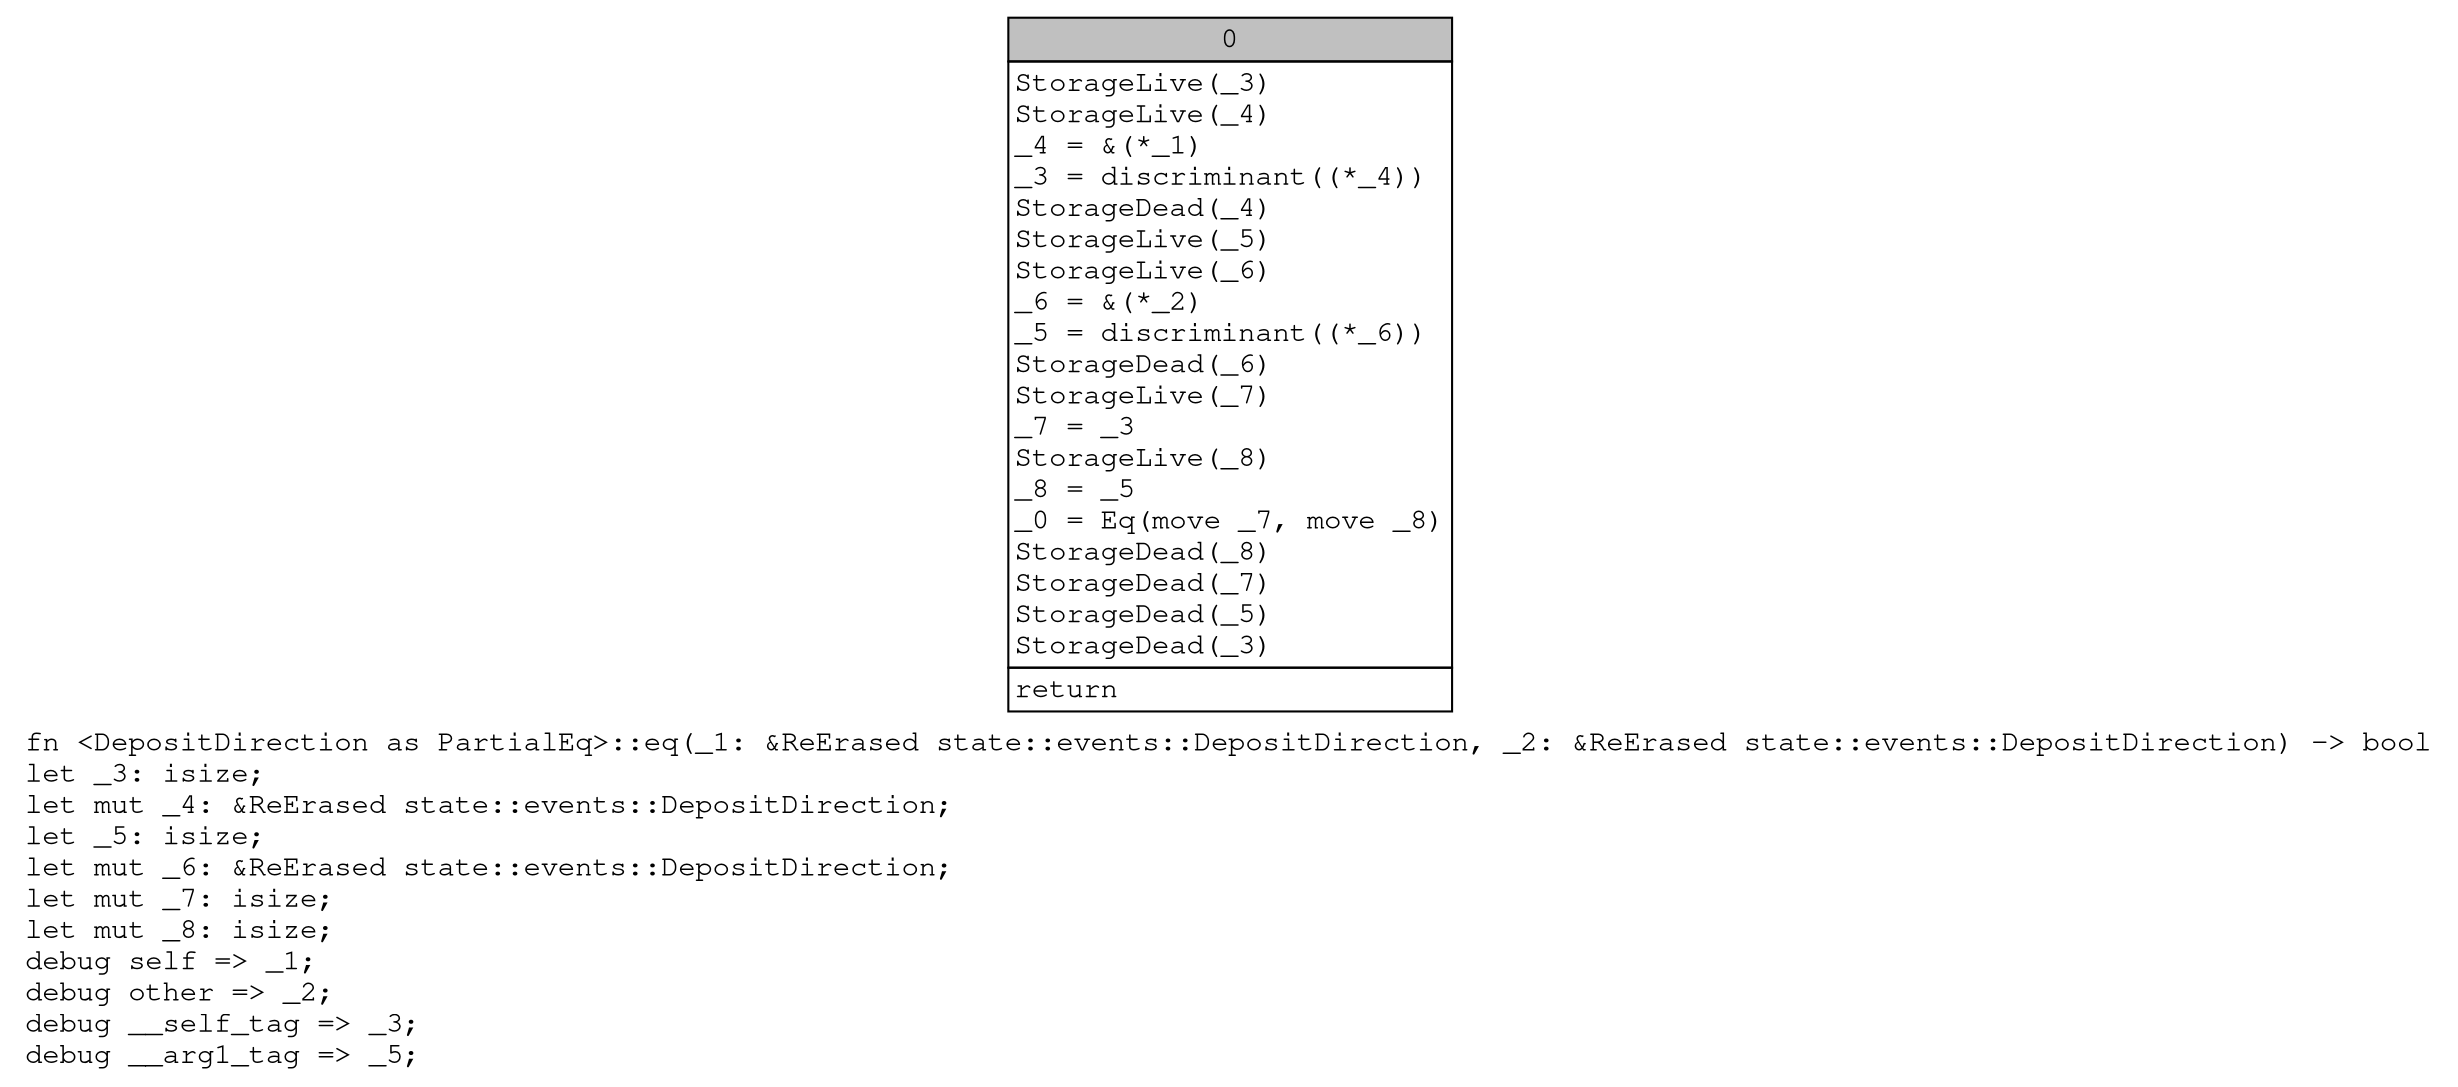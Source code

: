 digraph Mir_0_15364 {
    graph [fontname="Courier, monospace"];
    node [fontname="Courier, monospace"];
    edge [fontname="Courier, monospace"];
    label=<fn &lt;DepositDirection as PartialEq&gt;::eq(_1: &amp;ReErased state::events::DepositDirection, _2: &amp;ReErased state::events::DepositDirection) -&gt; bool<br align="left"/>let _3: isize;<br align="left"/>let mut _4: &amp;ReErased state::events::DepositDirection;<br align="left"/>let _5: isize;<br align="left"/>let mut _6: &amp;ReErased state::events::DepositDirection;<br align="left"/>let mut _7: isize;<br align="left"/>let mut _8: isize;<br align="left"/>debug self =&gt; _1;<br align="left"/>debug other =&gt; _2;<br align="left"/>debug __self_tag =&gt; _3;<br align="left"/>debug __arg1_tag =&gt; _5;<br align="left"/>>;
    bb0__0_15364 [shape="none", label=<<table border="0" cellborder="1" cellspacing="0"><tr><td bgcolor="gray" align="center" colspan="1">0</td></tr><tr><td align="left" balign="left">StorageLive(_3)<br/>StorageLive(_4)<br/>_4 = &amp;(*_1)<br/>_3 = discriminant((*_4))<br/>StorageDead(_4)<br/>StorageLive(_5)<br/>StorageLive(_6)<br/>_6 = &amp;(*_2)<br/>_5 = discriminant((*_6))<br/>StorageDead(_6)<br/>StorageLive(_7)<br/>_7 = _3<br/>StorageLive(_8)<br/>_8 = _5<br/>_0 = Eq(move _7, move _8)<br/>StorageDead(_8)<br/>StorageDead(_7)<br/>StorageDead(_5)<br/>StorageDead(_3)<br/></td></tr><tr><td align="left">return</td></tr></table>>];
}
